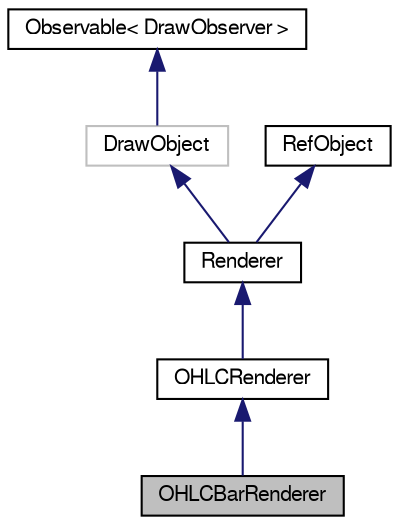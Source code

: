 digraph G
{
  bgcolor="transparent";
  edge [fontname="FreeSans",fontsize="10",labelfontname="FreeSans",labelfontsize="10"];
  node [fontname="FreeSans",fontsize="10",shape=record];
  Node1 [label="OHLCBarRenderer",height=0.2,width=0.4,color="black", fillcolor="grey75", style="filled" fontcolor="black"];
  Node2 -> Node1 [dir=back,color="midnightblue",fontsize="10",style="solid",fontname="FreeSans"];
  Node2 [label="OHLCRenderer",height=0.2,width=0.4,color="black",URL="$classOHLCRenderer.html"];
  Node3 -> Node2 [dir=back,color="midnightblue",fontsize="10",style="solid",fontname="FreeSans"];
  Node3 [label="Renderer",height=0.2,width=0.4,color="black",URL="$classRenderer.html"];
  Node4 -> Node3 [dir=back,color="midnightblue",fontsize="10",style="solid",fontname="FreeSans"];
  Node4 [label="DrawObject",height=0.2,width=0.4,color="grey75"];
  Node5 -> Node4 [dir=back,color="midnightblue",fontsize="10",style="solid",fontname="FreeSans"];
  Node5 [label="Observable\< DrawObserver \>",height=0.2,width=0.4,color="black",URL="$classObservable.html"];
  Node6 -> Node3 [dir=back,color="midnightblue",fontsize="10",style="solid",fontname="FreeSans"];
  Node6 [label="RefObject",height=0.2,width=0.4,color="black",URL="$classRefObject.html"];
}

